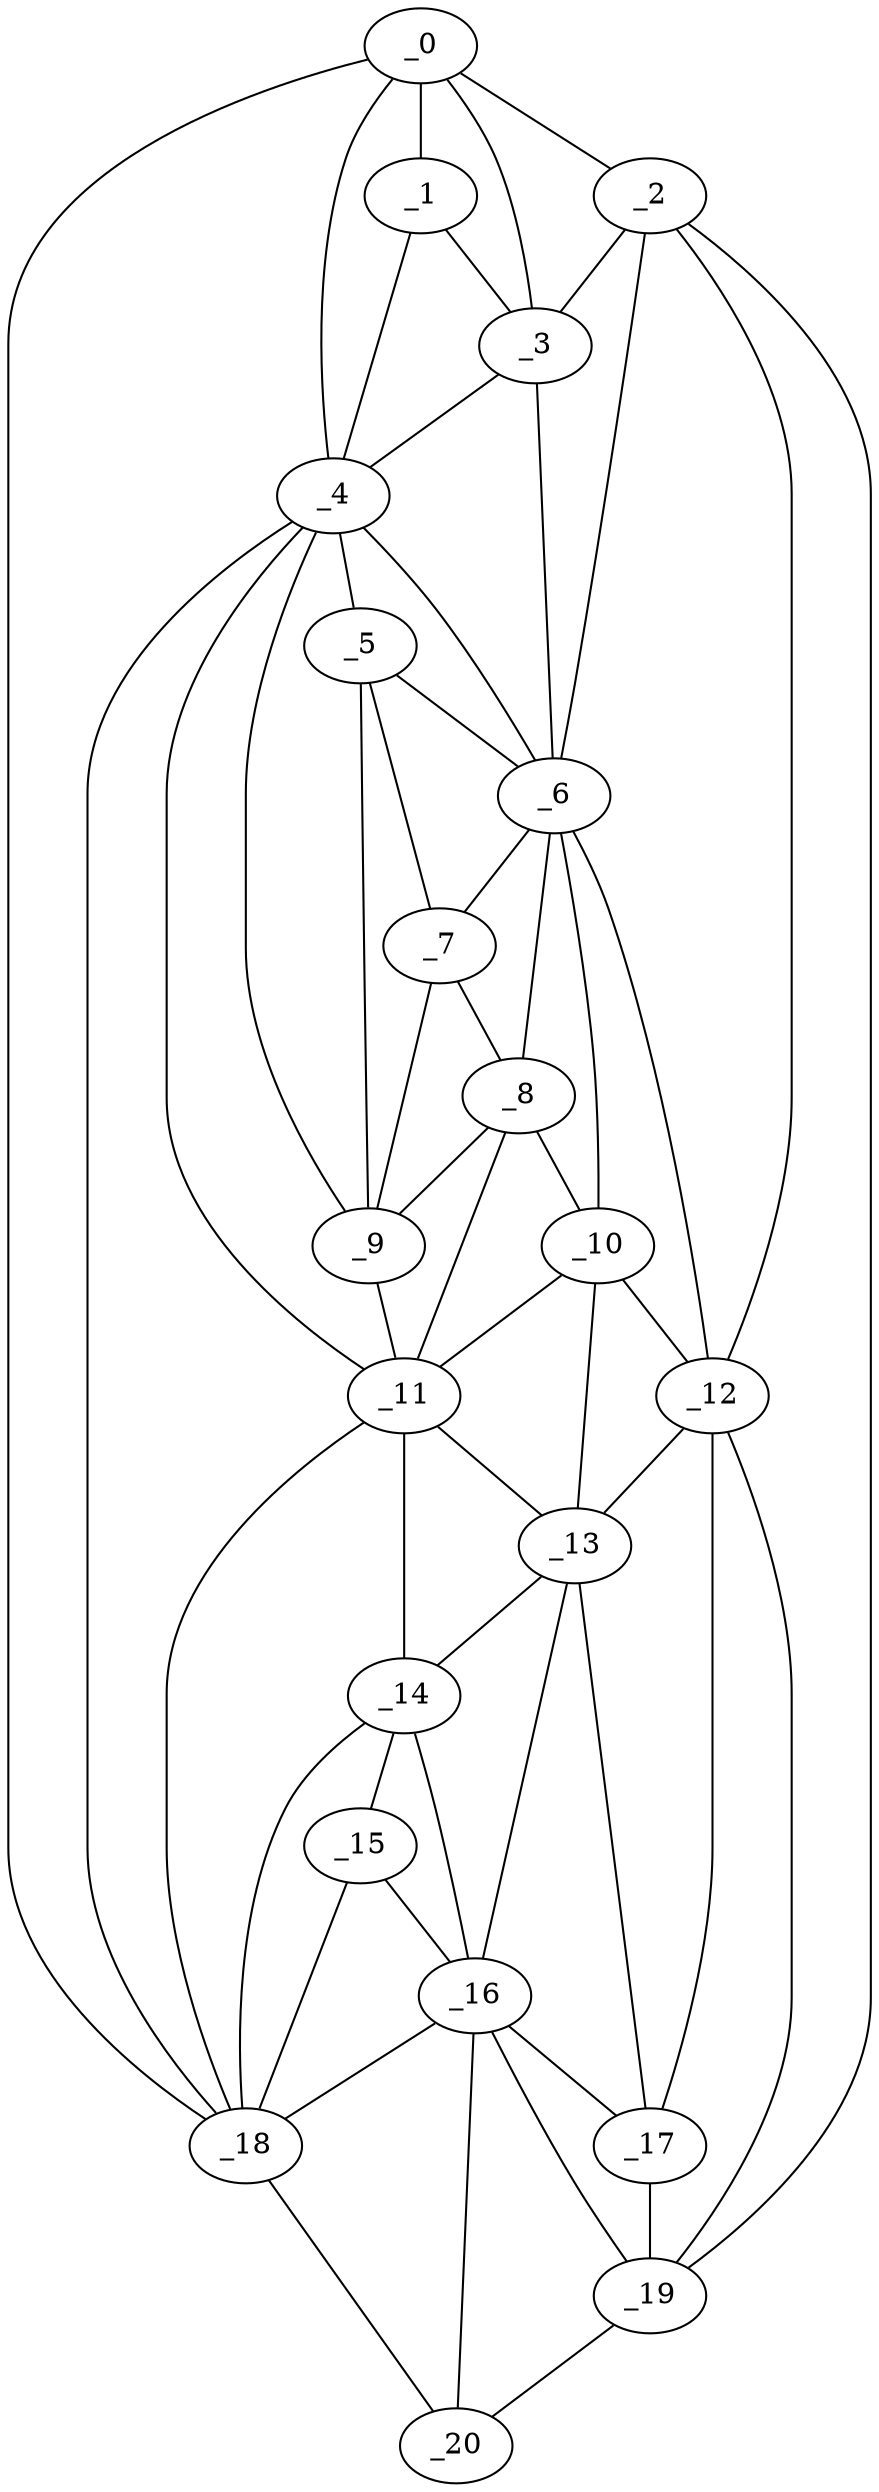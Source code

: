 graph "obj67__160.gxl" {
	_0	 [x=6,
		y=59];
	_1	 [x=14,
		y=59];
	_0 -- _1	 [valence=2];
	_2	 [x=14,
		y=83];
	_0 -- _2	 [valence=1];
	_3	 [x=16,
		y=70];
	_0 -- _3	 [valence=1];
	_4	 [x=42,
		y=55];
	_0 -- _4	 [valence=1];
	_18	 [x=115,
		y=45];
	_0 -- _18	 [valence=1];
	_1 -- _3	 [valence=1];
	_1 -- _4	 [valence=2];
	_2 -- _3	 [valence=2];
	_6	 [x=56,
		y=74];
	_2 -- _6	 [valence=2];
	_12	 [x=84,
		y=74];
	_2 -- _12	 [valence=1];
	_19	 [x=125,
		y=70];
	_2 -- _19	 [valence=1];
	_3 -- _4	 [valence=2];
	_3 -- _6	 [valence=1];
	_5	 [x=47,
		y=57];
	_4 -- _5	 [valence=2];
	_4 -- _6	 [valence=1];
	_9	 [x=67,
		y=54];
	_4 -- _9	 [valence=2];
	_11	 [x=75,
		y=53];
	_4 -- _11	 [valence=2];
	_4 -- _18	 [valence=2];
	_5 -- _6	 [valence=2];
	_7	 [x=58,
		y=58];
	_5 -- _7	 [valence=2];
	_5 -- _9	 [valence=2];
	_6 -- _7	 [valence=1];
	_8	 [x=65,
		y=58];
	_6 -- _8	 [valence=2];
	_10	 [x=71,
		y=66];
	_6 -- _10	 [valence=2];
	_6 -- _12	 [valence=1];
	_7 -- _8	 [valence=2];
	_7 -- _9	 [valence=1];
	_8 -- _9	 [valence=2];
	_8 -- _10	 [valence=1];
	_8 -- _11	 [valence=2];
	_9 -- _11	 [valence=2];
	_10 -- _11	 [valence=2];
	_10 -- _12	 [valence=2];
	_13	 [x=88,
		y=63];
	_10 -- _13	 [valence=2];
	_11 -- _13	 [valence=1];
	_14	 [x=93,
		y=51];
	_11 -- _14	 [valence=1];
	_11 -- _18	 [valence=1];
	_12 -- _13	 [valence=2];
	_17	 [x=110,
		y=71];
	_12 -- _17	 [valence=2];
	_12 -- _19	 [valence=2];
	_13 -- _14	 [valence=2];
	_16	 [x=107,
		y=61];
	_13 -- _16	 [valence=1];
	_13 -- _17	 [valence=2];
	_15	 [x=106,
		y=48];
	_14 -- _15	 [valence=2];
	_14 -- _16	 [valence=2];
	_14 -- _18	 [valence=2];
	_15 -- _16	 [valence=2];
	_15 -- _18	 [valence=1];
	_16 -- _17	 [valence=2];
	_16 -- _18	 [valence=2];
	_16 -- _19	 [valence=2];
	_20	 [x=126,
		y=55];
	_16 -- _20	 [valence=2];
	_17 -- _19	 [valence=2];
	_18 -- _20	 [valence=1];
	_19 -- _20	 [valence=1];
}
